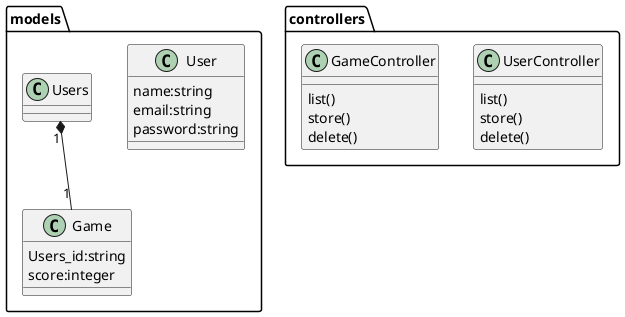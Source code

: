 @startuml

class models.User{
name:string
email:string
password:string
}

class models.Game{
Users_id:string
score:integer
}


models.Users "1" *-- "1" models.Game


class controllers.UserController{
list()
store()
delete()
}
class controllers.GameController{
list()
store()
delete()
}

@enduml